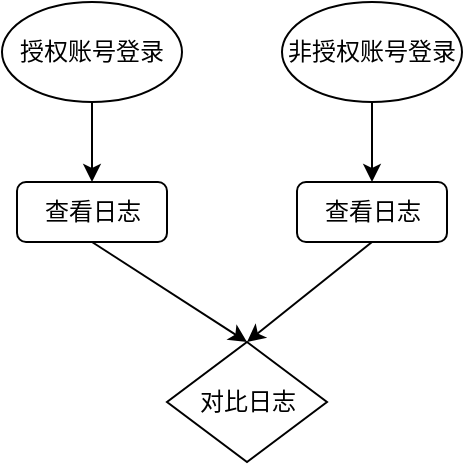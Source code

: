 <mxfile version="26.0.2">
  <diagram name="第 1 页" id="f2PqT4j0ndIyucW2YcRP">
    <mxGraphModel dx="1034" dy="446" grid="1" gridSize="10" guides="1" tooltips="1" connect="1" arrows="1" fold="1" page="1" pageScale="1" pageWidth="827" pageHeight="1169" math="0" shadow="0">
      <root>
        <mxCell id="0" />
        <mxCell id="1" parent="0" />
        <mxCell id="2roLQ8-Fkyhj2KdTcmB--3" style="edgeStyle=orthogonalEdgeStyle;rounded=0;orthogonalLoop=1;jettySize=auto;html=1;exitX=0.5;exitY=1;exitDx=0;exitDy=0;" edge="1" parent="1" source="2roLQ8-Fkyhj2KdTcmB--1">
          <mxGeometry relative="1" as="geometry">
            <mxPoint x="125" y="90" as="targetPoint" />
          </mxGeometry>
        </mxCell>
        <mxCell id="2roLQ8-Fkyhj2KdTcmB--6" style="edgeStyle=orthogonalEdgeStyle;rounded=0;orthogonalLoop=1;jettySize=auto;html=1;exitX=0.5;exitY=1;exitDx=0;exitDy=0;entryX=0.5;entryY=0;entryDx=0;entryDy=0;" edge="1" parent="1" source="2roLQ8-Fkyhj2KdTcmB--1" target="2roLQ8-Fkyhj2KdTcmB--5">
          <mxGeometry relative="1" as="geometry" />
        </mxCell>
        <mxCell id="2roLQ8-Fkyhj2KdTcmB--1" value="授权账号登录" style="ellipse;whiteSpace=wrap;html=1;" vertex="1" parent="1">
          <mxGeometry x="80" y="40" width="90" height="50" as="geometry" />
        </mxCell>
        <mxCell id="2roLQ8-Fkyhj2KdTcmB--8" style="edgeStyle=orthogonalEdgeStyle;rounded=0;orthogonalLoop=1;jettySize=auto;html=1;exitX=0.5;exitY=1;exitDx=0;exitDy=0;entryX=0.5;entryY=0;entryDx=0;entryDy=0;" edge="1" parent="1" source="2roLQ8-Fkyhj2KdTcmB--2" target="2roLQ8-Fkyhj2KdTcmB--7">
          <mxGeometry relative="1" as="geometry" />
        </mxCell>
        <mxCell id="2roLQ8-Fkyhj2KdTcmB--2" value="非授权账号登录" style="ellipse;whiteSpace=wrap;html=1;" vertex="1" parent="1">
          <mxGeometry x="220" y="40" width="90" height="50" as="geometry" />
        </mxCell>
        <mxCell id="2roLQ8-Fkyhj2KdTcmB--5" value="查看日志" style="rounded=1;whiteSpace=wrap;html=1;" vertex="1" parent="1">
          <mxGeometry x="87.5" y="130" width="75" height="30" as="geometry" />
        </mxCell>
        <mxCell id="2roLQ8-Fkyhj2KdTcmB--7" value="查看日志" style="rounded=1;whiteSpace=wrap;html=1;" vertex="1" parent="1">
          <mxGeometry x="227.5" y="130" width="75" height="30" as="geometry" />
        </mxCell>
        <mxCell id="2roLQ8-Fkyhj2KdTcmB--9" value="对比日志" style="rhombus;whiteSpace=wrap;html=1;" vertex="1" parent="1">
          <mxGeometry x="162.5" y="210" width="80" height="60" as="geometry" />
        </mxCell>
        <mxCell id="2roLQ8-Fkyhj2KdTcmB--10" value="" style="endArrow=classic;html=1;rounded=0;exitX=0.5;exitY=1;exitDx=0;exitDy=0;entryX=0.5;entryY=0;entryDx=0;entryDy=0;" edge="1" parent="1" source="2roLQ8-Fkyhj2KdTcmB--5" target="2roLQ8-Fkyhj2KdTcmB--9">
          <mxGeometry width="50" height="50" relative="1" as="geometry">
            <mxPoint x="390" y="260" as="sourcePoint" />
            <mxPoint x="440" y="210" as="targetPoint" />
          </mxGeometry>
        </mxCell>
        <mxCell id="2roLQ8-Fkyhj2KdTcmB--11" value="" style="endArrow=classic;html=1;rounded=0;exitX=0.5;exitY=1;exitDx=0;exitDy=0;entryX=0.5;entryY=0;entryDx=0;entryDy=0;" edge="1" parent="1" source="2roLQ8-Fkyhj2KdTcmB--7" target="2roLQ8-Fkyhj2KdTcmB--9">
          <mxGeometry width="50" height="50" relative="1" as="geometry">
            <mxPoint x="390" y="260" as="sourcePoint" />
            <mxPoint x="440" y="210" as="targetPoint" />
          </mxGeometry>
        </mxCell>
      </root>
    </mxGraphModel>
  </diagram>
</mxfile>
